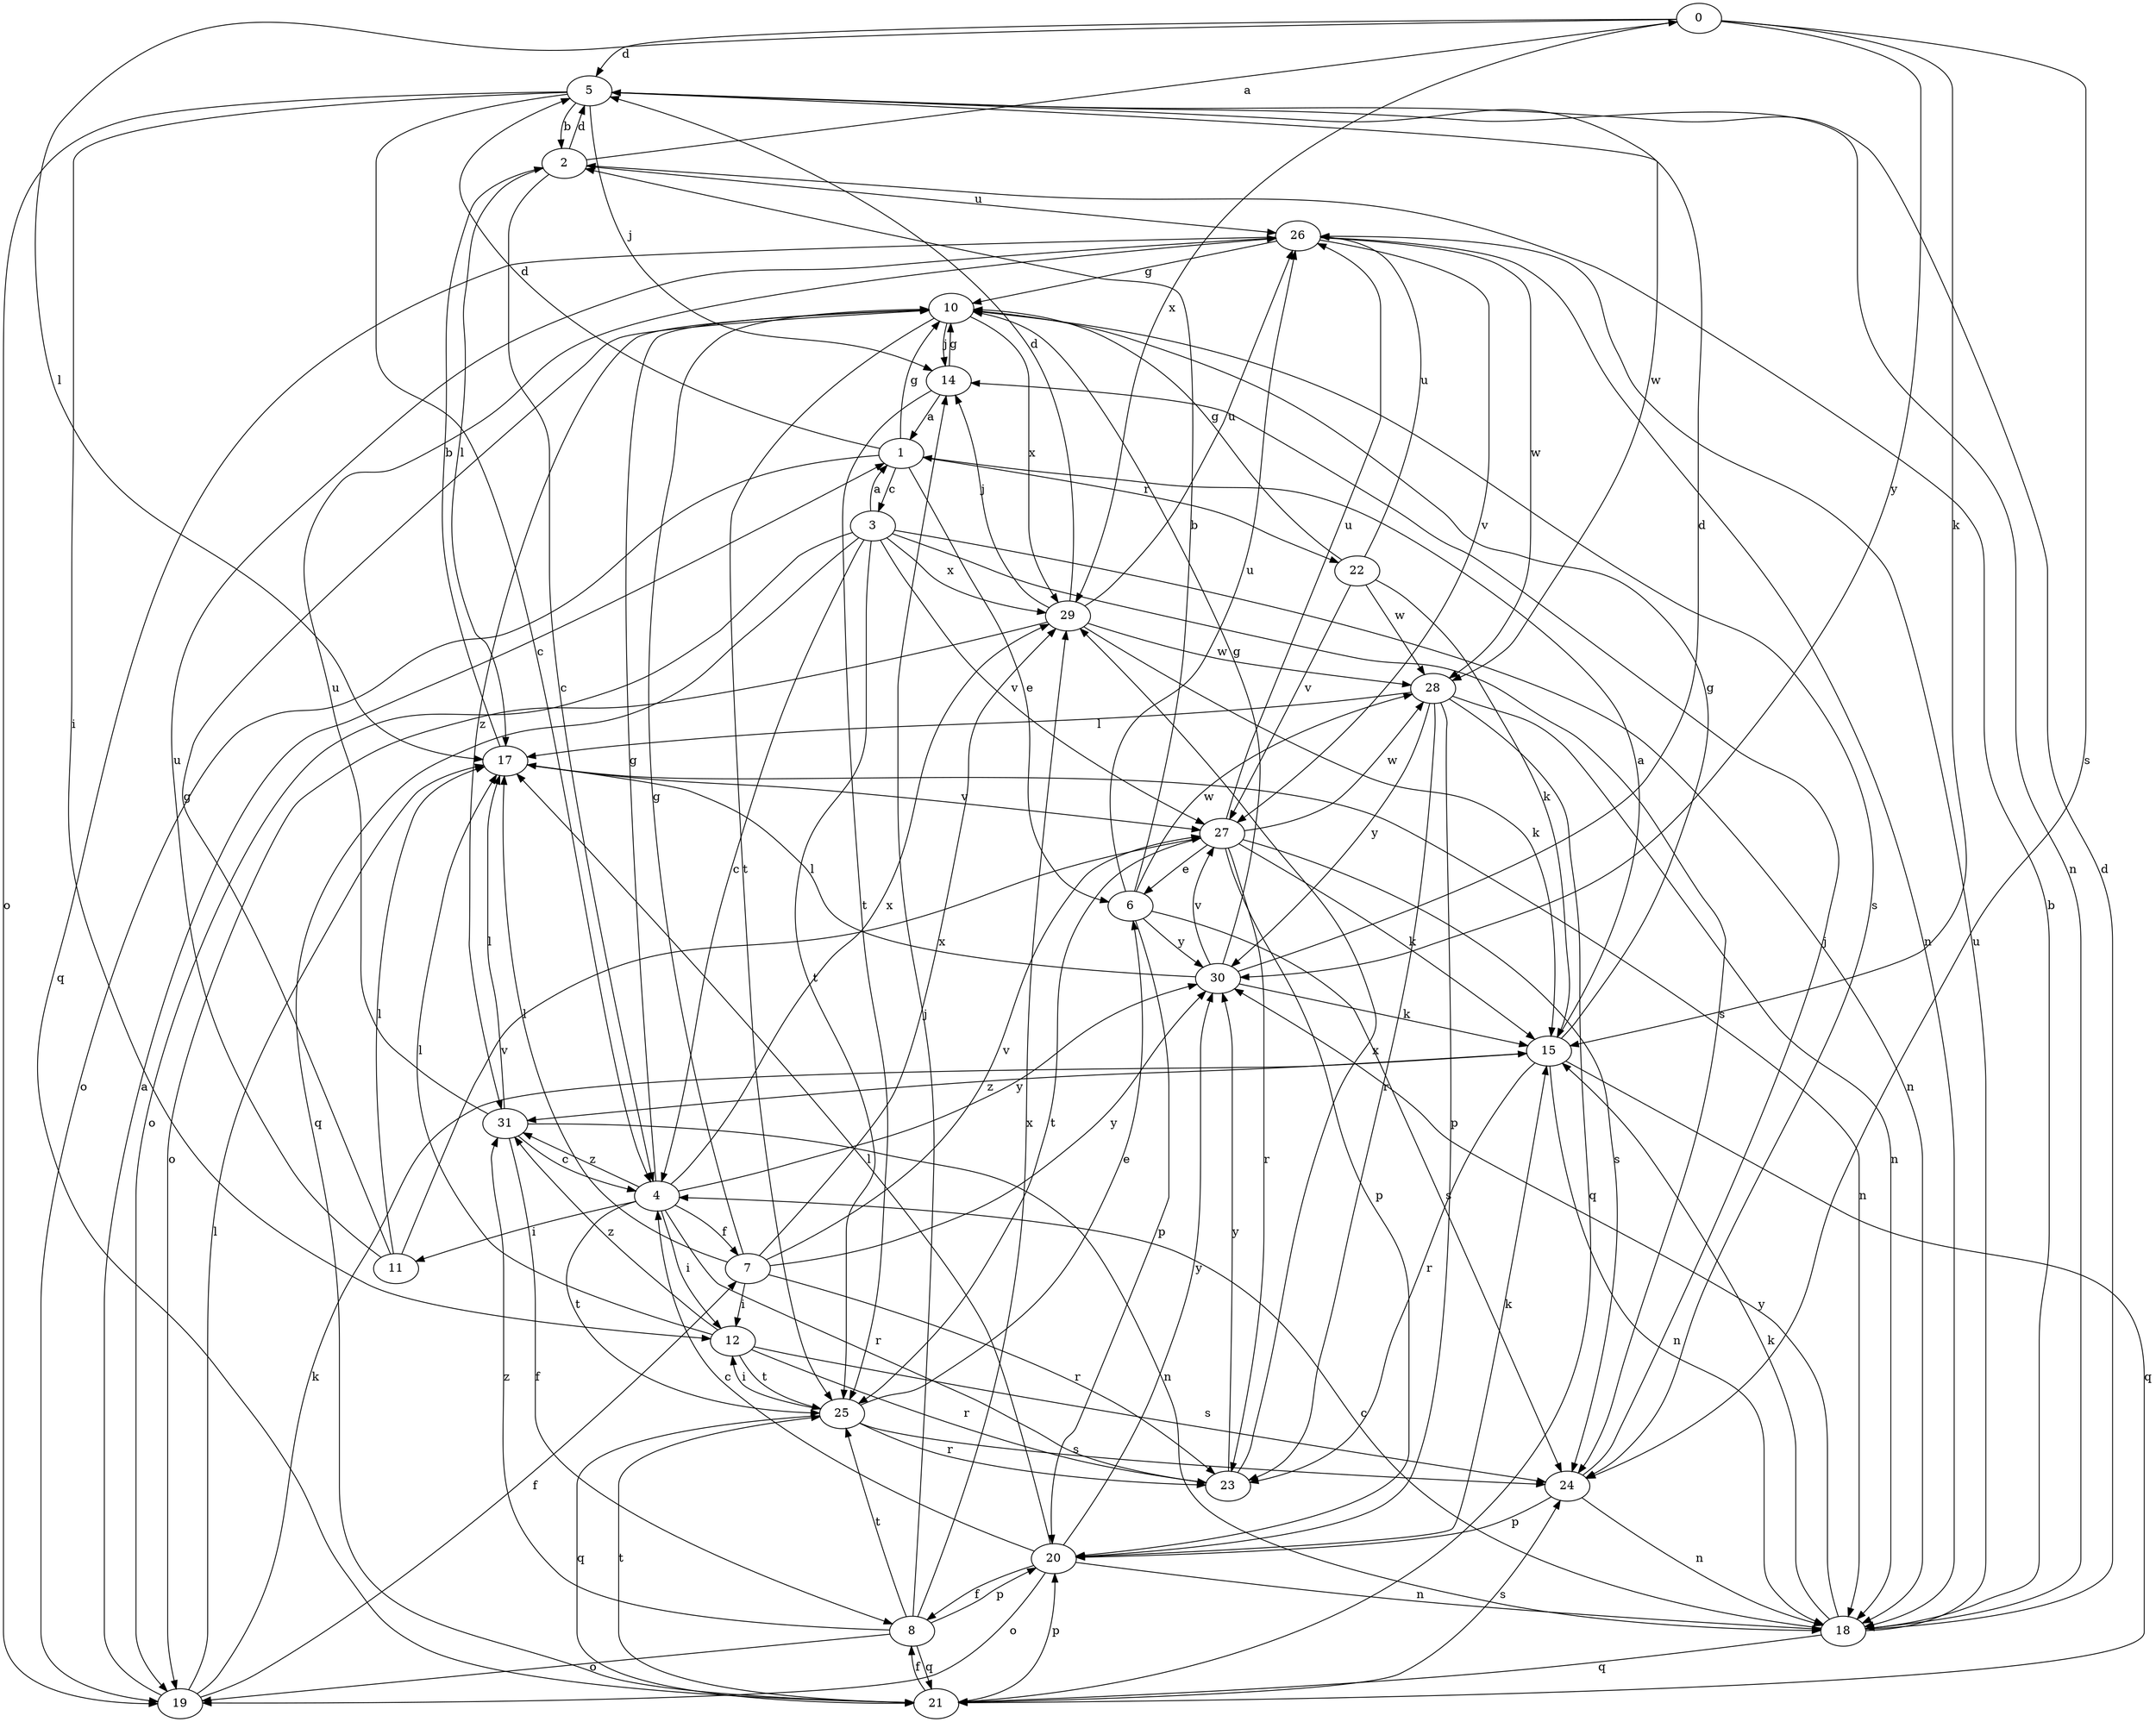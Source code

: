 strict digraph  {
0;
1;
2;
3;
4;
5;
6;
7;
8;
10;
11;
12;
14;
15;
17;
18;
19;
20;
21;
22;
23;
24;
25;
26;
27;
28;
29;
30;
31;
0 -> 5  [label=d];
0 -> 15  [label=k];
0 -> 17  [label=l];
0 -> 24  [label=s];
0 -> 29  [label=x];
0 -> 30  [label=y];
1 -> 3  [label=c];
1 -> 5  [label=d];
1 -> 6  [label=e];
1 -> 10  [label=g];
1 -> 19  [label=o];
1 -> 22  [label=r];
2 -> 0  [label=a];
2 -> 4  [label=c];
2 -> 5  [label=d];
2 -> 17  [label=l];
2 -> 26  [label=u];
3 -> 1  [label=a];
3 -> 4  [label=c];
3 -> 18  [label=n];
3 -> 19  [label=o];
3 -> 21  [label=q];
3 -> 24  [label=s];
3 -> 25  [label=t];
3 -> 27  [label=v];
3 -> 29  [label=x];
4 -> 7  [label=f];
4 -> 10  [label=g];
4 -> 11  [label=i];
4 -> 12  [label=i];
4 -> 23  [label=r];
4 -> 25  [label=t];
4 -> 29  [label=x];
4 -> 30  [label=y];
4 -> 31  [label=z];
5 -> 2  [label=b];
5 -> 4  [label=c];
5 -> 12  [label=i];
5 -> 14  [label=j];
5 -> 18  [label=n];
5 -> 19  [label=o];
5 -> 28  [label=w];
6 -> 2  [label=b];
6 -> 20  [label=p];
6 -> 24  [label=s];
6 -> 26  [label=u];
6 -> 28  [label=w];
6 -> 30  [label=y];
7 -> 10  [label=g];
7 -> 12  [label=i];
7 -> 17  [label=l];
7 -> 23  [label=r];
7 -> 27  [label=v];
7 -> 29  [label=x];
7 -> 30  [label=y];
8 -> 14  [label=j];
8 -> 19  [label=o];
8 -> 20  [label=p];
8 -> 21  [label=q];
8 -> 25  [label=t];
8 -> 29  [label=x];
8 -> 31  [label=z];
10 -> 14  [label=j];
10 -> 24  [label=s];
10 -> 25  [label=t];
10 -> 29  [label=x];
10 -> 31  [label=z];
11 -> 10  [label=g];
11 -> 17  [label=l];
11 -> 26  [label=u];
11 -> 27  [label=v];
12 -> 17  [label=l];
12 -> 23  [label=r];
12 -> 24  [label=s];
12 -> 25  [label=t];
12 -> 31  [label=z];
14 -> 1  [label=a];
14 -> 10  [label=g];
14 -> 25  [label=t];
15 -> 1  [label=a];
15 -> 10  [label=g];
15 -> 18  [label=n];
15 -> 21  [label=q];
15 -> 23  [label=r];
15 -> 31  [label=z];
17 -> 2  [label=b];
17 -> 18  [label=n];
17 -> 27  [label=v];
18 -> 2  [label=b];
18 -> 4  [label=c];
18 -> 5  [label=d];
18 -> 15  [label=k];
18 -> 21  [label=q];
18 -> 26  [label=u];
18 -> 30  [label=y];
19 -> 1  [label=a];
19 -> 7  [label=f];
19 -> 15  [label=k];
19 -> 17  [label=l];
20 -> 4  [label=c];
20 -> 8  [label=f];
20 -> 15  [label=k];
20 -> 17  [label=l];
20 -> 18  [label=n];
20 -> 19  [label=o];
20 -> 30  [label=y];
21 -> 8  [label=f];
21 -> 20  [label=p];
21 -> 24  [label=s];
21 -> 25  [label=t];
22 -> 10  [label=g];
22 -> 15  [label=k];
22 -> 26  [label=u];
22 -> 27  [label=v];
22 -> 28  [label=w];
23 -> 29  [label=x];
23 -> 30  [label=y];
24 -> 14  [label=j];
24 -> 18  [label=n];
24 -> 20  [label=p];
25 -> 6  [label=e];
25 -> 12  [label=i];
25 -> 21  [label=q];
25 -> 23  [label=r];
25 -> 24  [label=s];
26 -> 10  [label=g];
26 -> 18  [label=n];
26 -> 21  [label=q];
26 -> 27  [label=v];
26 -> 28  [label=w];
27 -> 6  [label=e];
27 -> 15  [label=k];
27 -> 20  [label=p];
27 -> 23  [label=r];
27 -> 24  [label=s];
27 -> 25  [label=t];
27 -> 26  [label=u];
27 -> 28  [label=w];
28 -> 17  [label=l];
28 -> 18  [label=n];
28 -> 20  [label=p];
28 -> 21  [label=q];
28 -> 23  [label=r];
28 -> 30  [label=y];
29 -> 5  [label=d];
29 -> 14  [label=j];
29 -> 15  [label=k];
29 -> 19  [label=o];
29 -> 26  [label=u];
29 -> 28  [label=w];
30 -> 5  [label=d];
30 -> 10  [label=g];
30 -> 15  [label=k];
30 -> 17  [label=l];
30 -> 27  [label=v];
31 -> 4  [label=c];
31 -> 8  [label=f];
31 -> 17  [label=l];
31 -> 18  [label=n];
31 -> 26  [label=u];
}
